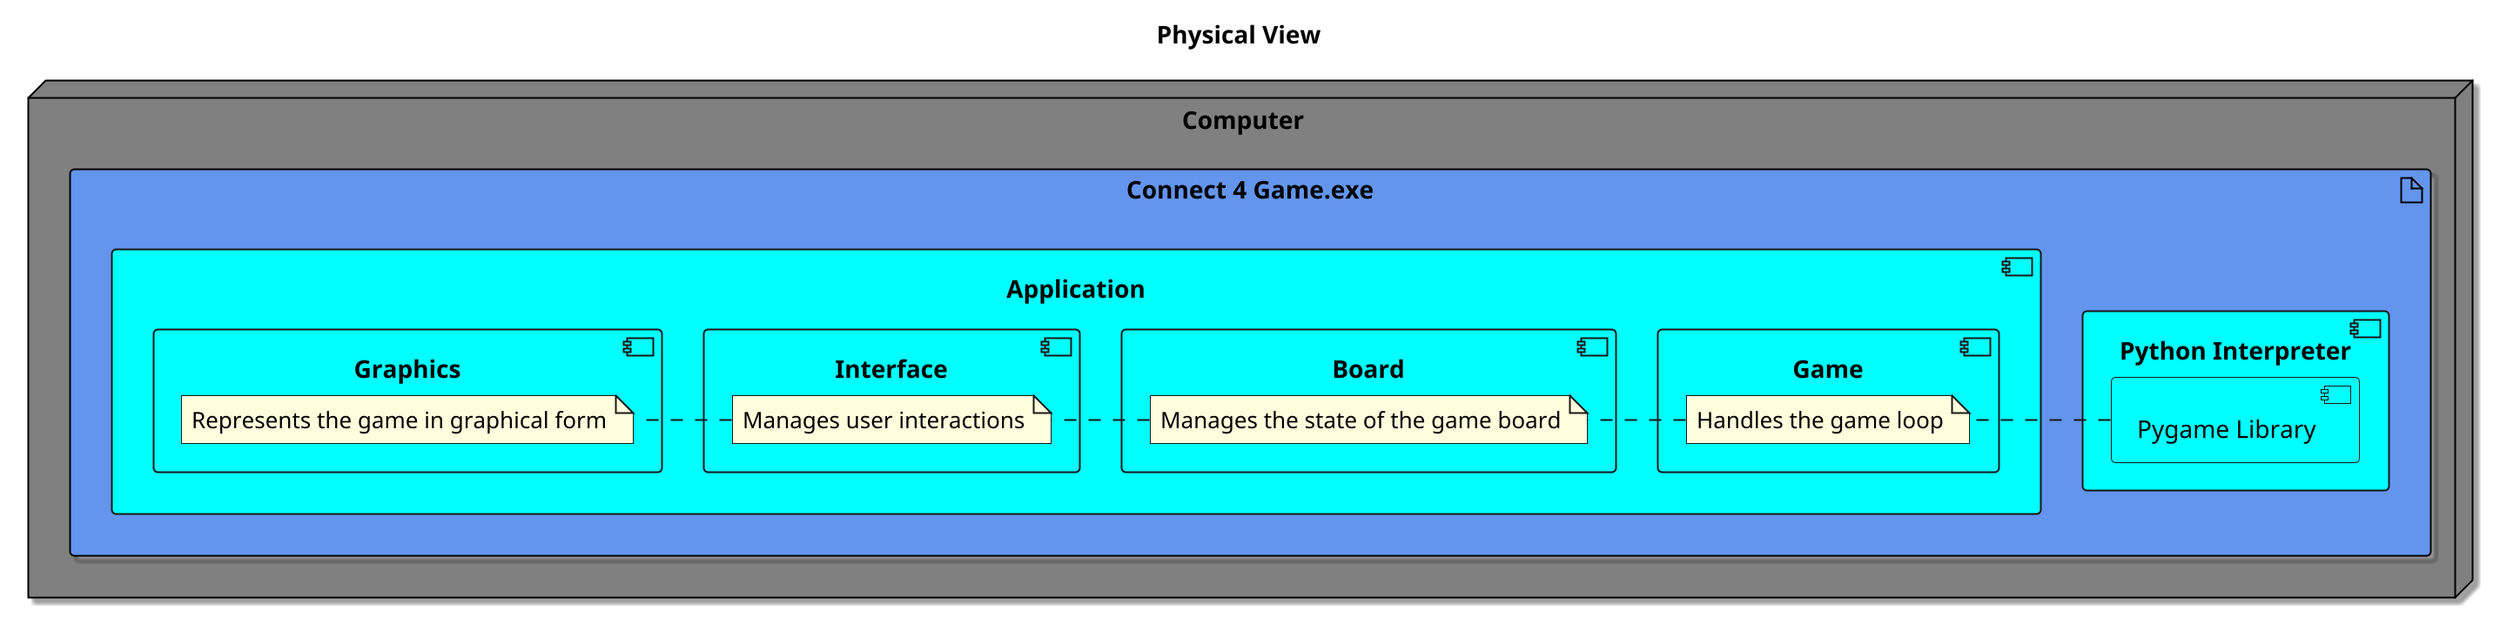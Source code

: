 @startuml
title Physical View
scale 2

node "Computer" {
    artifact "Connect 4 Game.exe" {
        component "Python Interpreter" {
            component "Pygame Library"
        }
        component "Application" {
            skinparam ComponentBackgroundColor Aqua
            component "Game" {
                note right: Handles the game loop
            }
            component "Board" {
                note right: Manages the state of the game board
            }
            component "Interface" {
                note right: Manages user interactions
            }
            component "Graphics" {
                note right: Represents the game in graphical form
            }
        }
    }
}

skinparam componentStyle uml2
skinparam rectangle {
    BackgroundColor PaleGreen
    BorderColor Black
    Shadowing true
}
skinparam node {
    BackgroundColor Grey
    BorderColor Black
    Shadowing true
}
skinparam artifact {
    BackgroundColor CornflowerBlue
    BorderColor Black
    Shadowing true
}
@enduml
